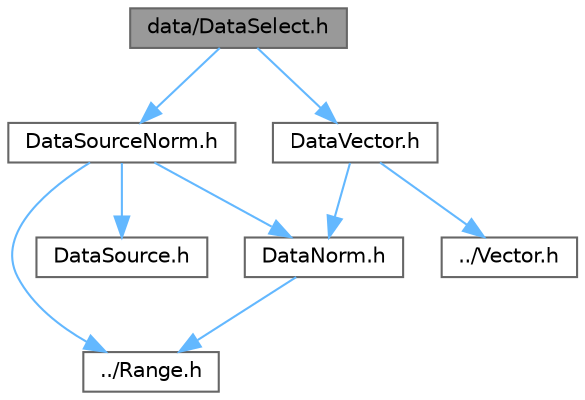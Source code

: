 digraph "data/DataSelect.h"
{
 // LATEX_PDF_SIZE
  bgcolor="transparent";
  edge [fontname=Helvetica,fontsize=10,labelfontname=Helvetica,labelfontsize=10];
  node [fontname=Helvetica,fontsize=10,shape=box,height=0.2,width=0.4];
  Node1 [label="data/DataSelect.h",height=0.2,width=0.4,color="gray40", fillcolor="grey60", style="filled", fontcolor="black",tooltip=" "];
  Node1 -> Node2 [color="steelblue1",style="solid"];
  Node2 [label="DataSourceNorm.h",height=0.2,width=0.4,color="grey40", fillcolor="white", style="filled",URL="$_data_source_norm_8h.html",tooltip=" "];
  Node2 -> Node3 [color="steelblue1",style="solid"];
  Node3 [label="../Range.h",height=0.2,width=0.4,color="grey40", fillcolor="white", style="filled",URL="$_range_8h.html",tooltip=" "];
  Node2 -> Node4 [color="steelblue1",style="solid"];
  Node4 [label="DataNorm.h",height=0.2,width=0.4,color="grey40", fillcolor="white", style="filled",URL="$_data_norm_8h.html",tooltip=" "];
  Node4 -> Node3 [color="steelblue1",style="solid"];
  Node2 -> Node5 [color="steelblue1",style="solid"];
  Node5 [label="DataSource.h",height=0.2,width=0.4,color="grey40", fillcolor="white", style="filled",URL="$_data_source_8h.html",tooltip=" "];
  Node1 -> Node6 [color="steelblue1",style="solid"];
  Node6 [label="DataVector.h",height=0.2,width=0.4,color="grey40", fillcolor="white", style="filled",URL="$_data_vector_8h.html",tooltip=" "];
  Node6 -> Node7 [color="steelblue1",style="solid"];
  Node7 [label="../Vector.h",height=0.2,width=0.4,color="grey40", fillcolor="white", style="filled",URL="$_vector_8h.html",tooltip=" "];
  Node6 -> Node4 [color="steelblue1",style="solid"];
}

